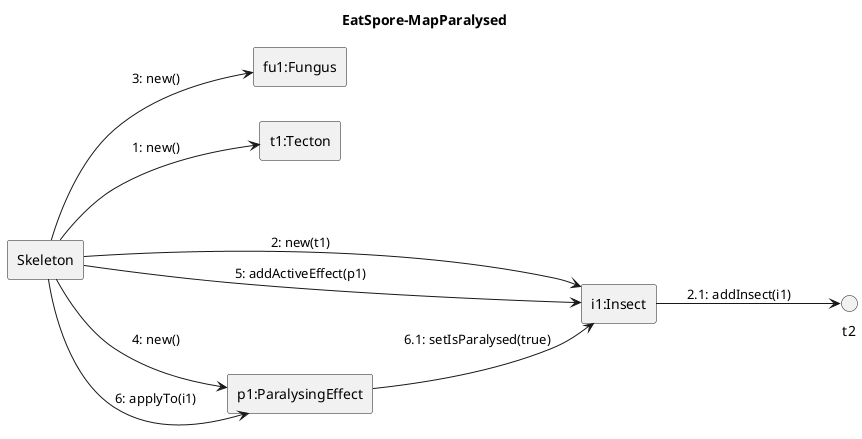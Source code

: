 @startuml Eat-spore/map-paralysed
left to right direction
title EatSpore-MapParalysed

rectangle Skeleton as S 

rectangle "fu1:Fungus" as fu1
rectangle "t1:Tecton" as t1
rectangle "i1:Insect" as i1
rectangle "p1:ParalysingEffect" as p1

S --> t1: 1: new()

S --> i1 : 2: new(t1)
i1 --> t2 : 2.1: addInsect(i1)

S --> fu1: 3: new()

S --> p1 : 4: new()
S --> i1 : 5: addActiveEffect(p1)
S --> p1 : 6: applyTo(i1)
p1 --> i1 : 6.1: setIsParalysed(true)

@enduml